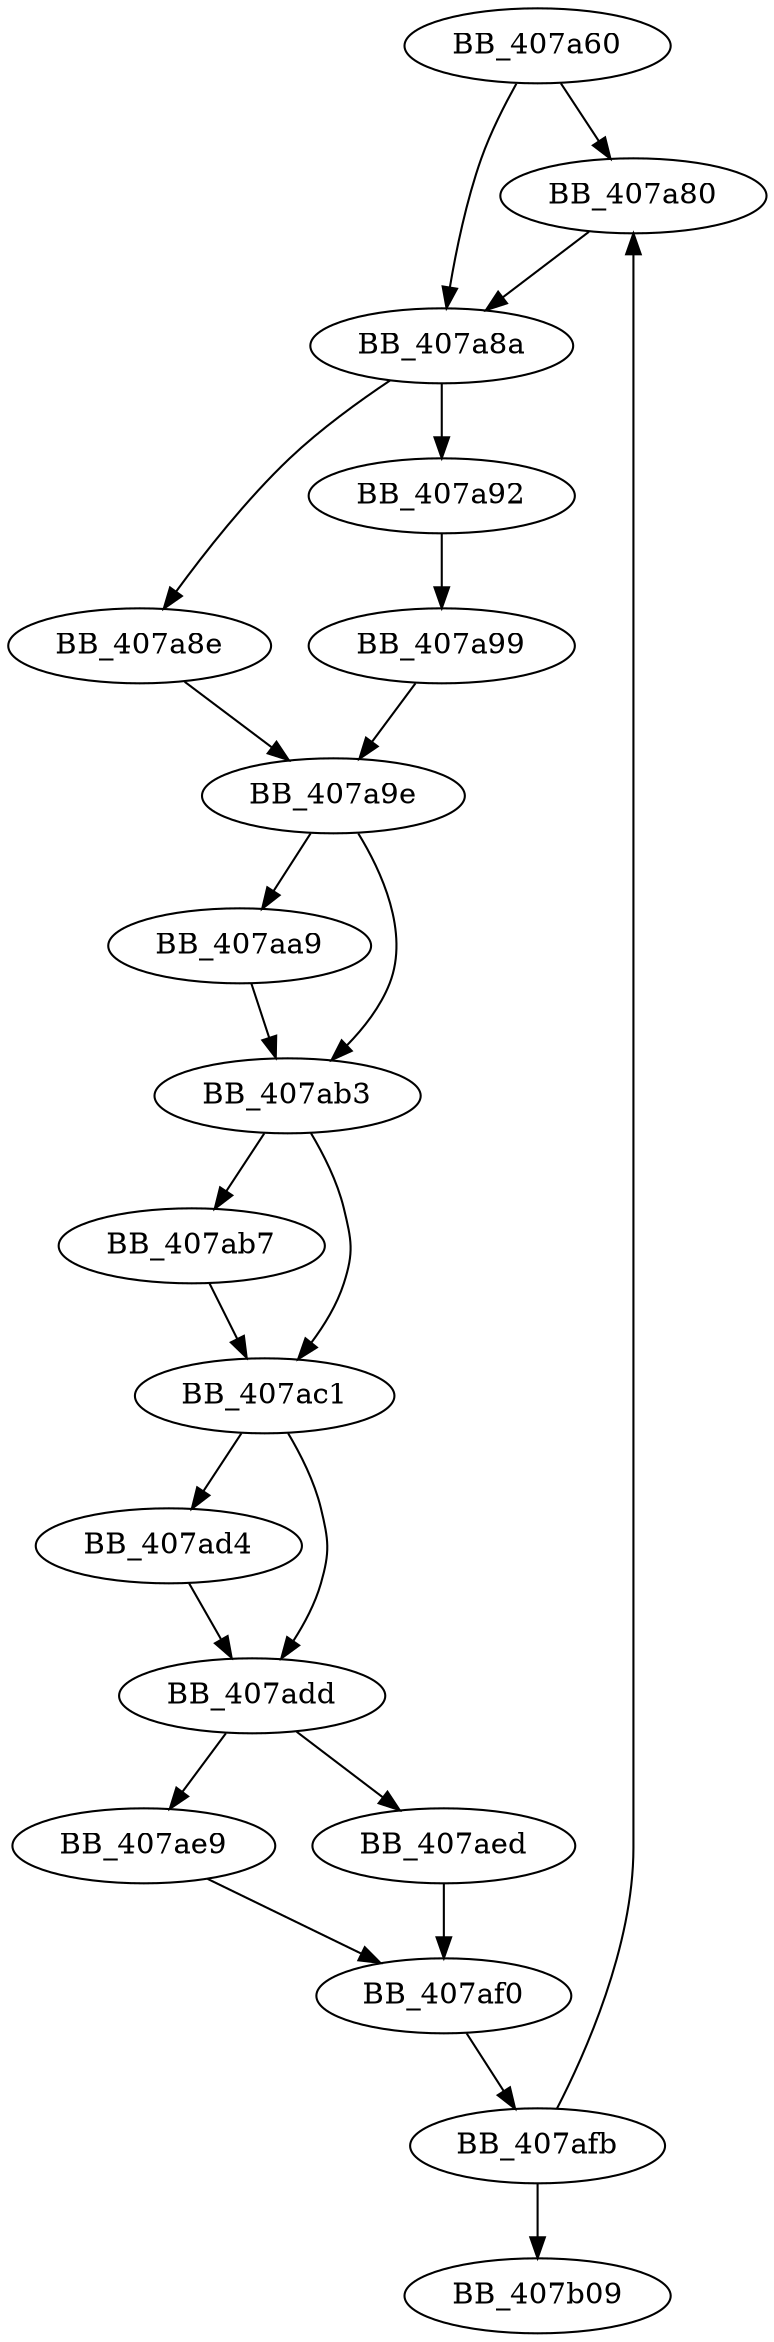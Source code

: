 DiGraph sub_407A60{
BB_407a60->BB_407a80
BB_407a60->BB_407a8a
BB_407a80->BB_407a8a
BB_407a8a->BB_407a8e
BB_407a8a->BB_407a92
BB_407a8e->BB_407a9e
BB_407a92->BB_407a99
BB_407a99->BB_407a9e
BB_407a9e->BB_407aa9
BB_407a9e->BB_407ab3
BB_407aa9->BB_407ab3
BB_407ab3->BB_407ab7
BB_407ab3->BB_407ac1
BB_407ab7->BB_407ac1
BB_407ac1->BB_407ad4
BB_407ac1->BB_407add
BB_407ad4->BB_407add
BB_407add->BB_407ae9
BB_407add->BB_407aed
BB_407ae9->BB_407af0
BB_407aed->BB_407af0
BB_407af0->BB_407afb
BB_407afb->BB_407a80
BB_407afb->BB_407b09
}
